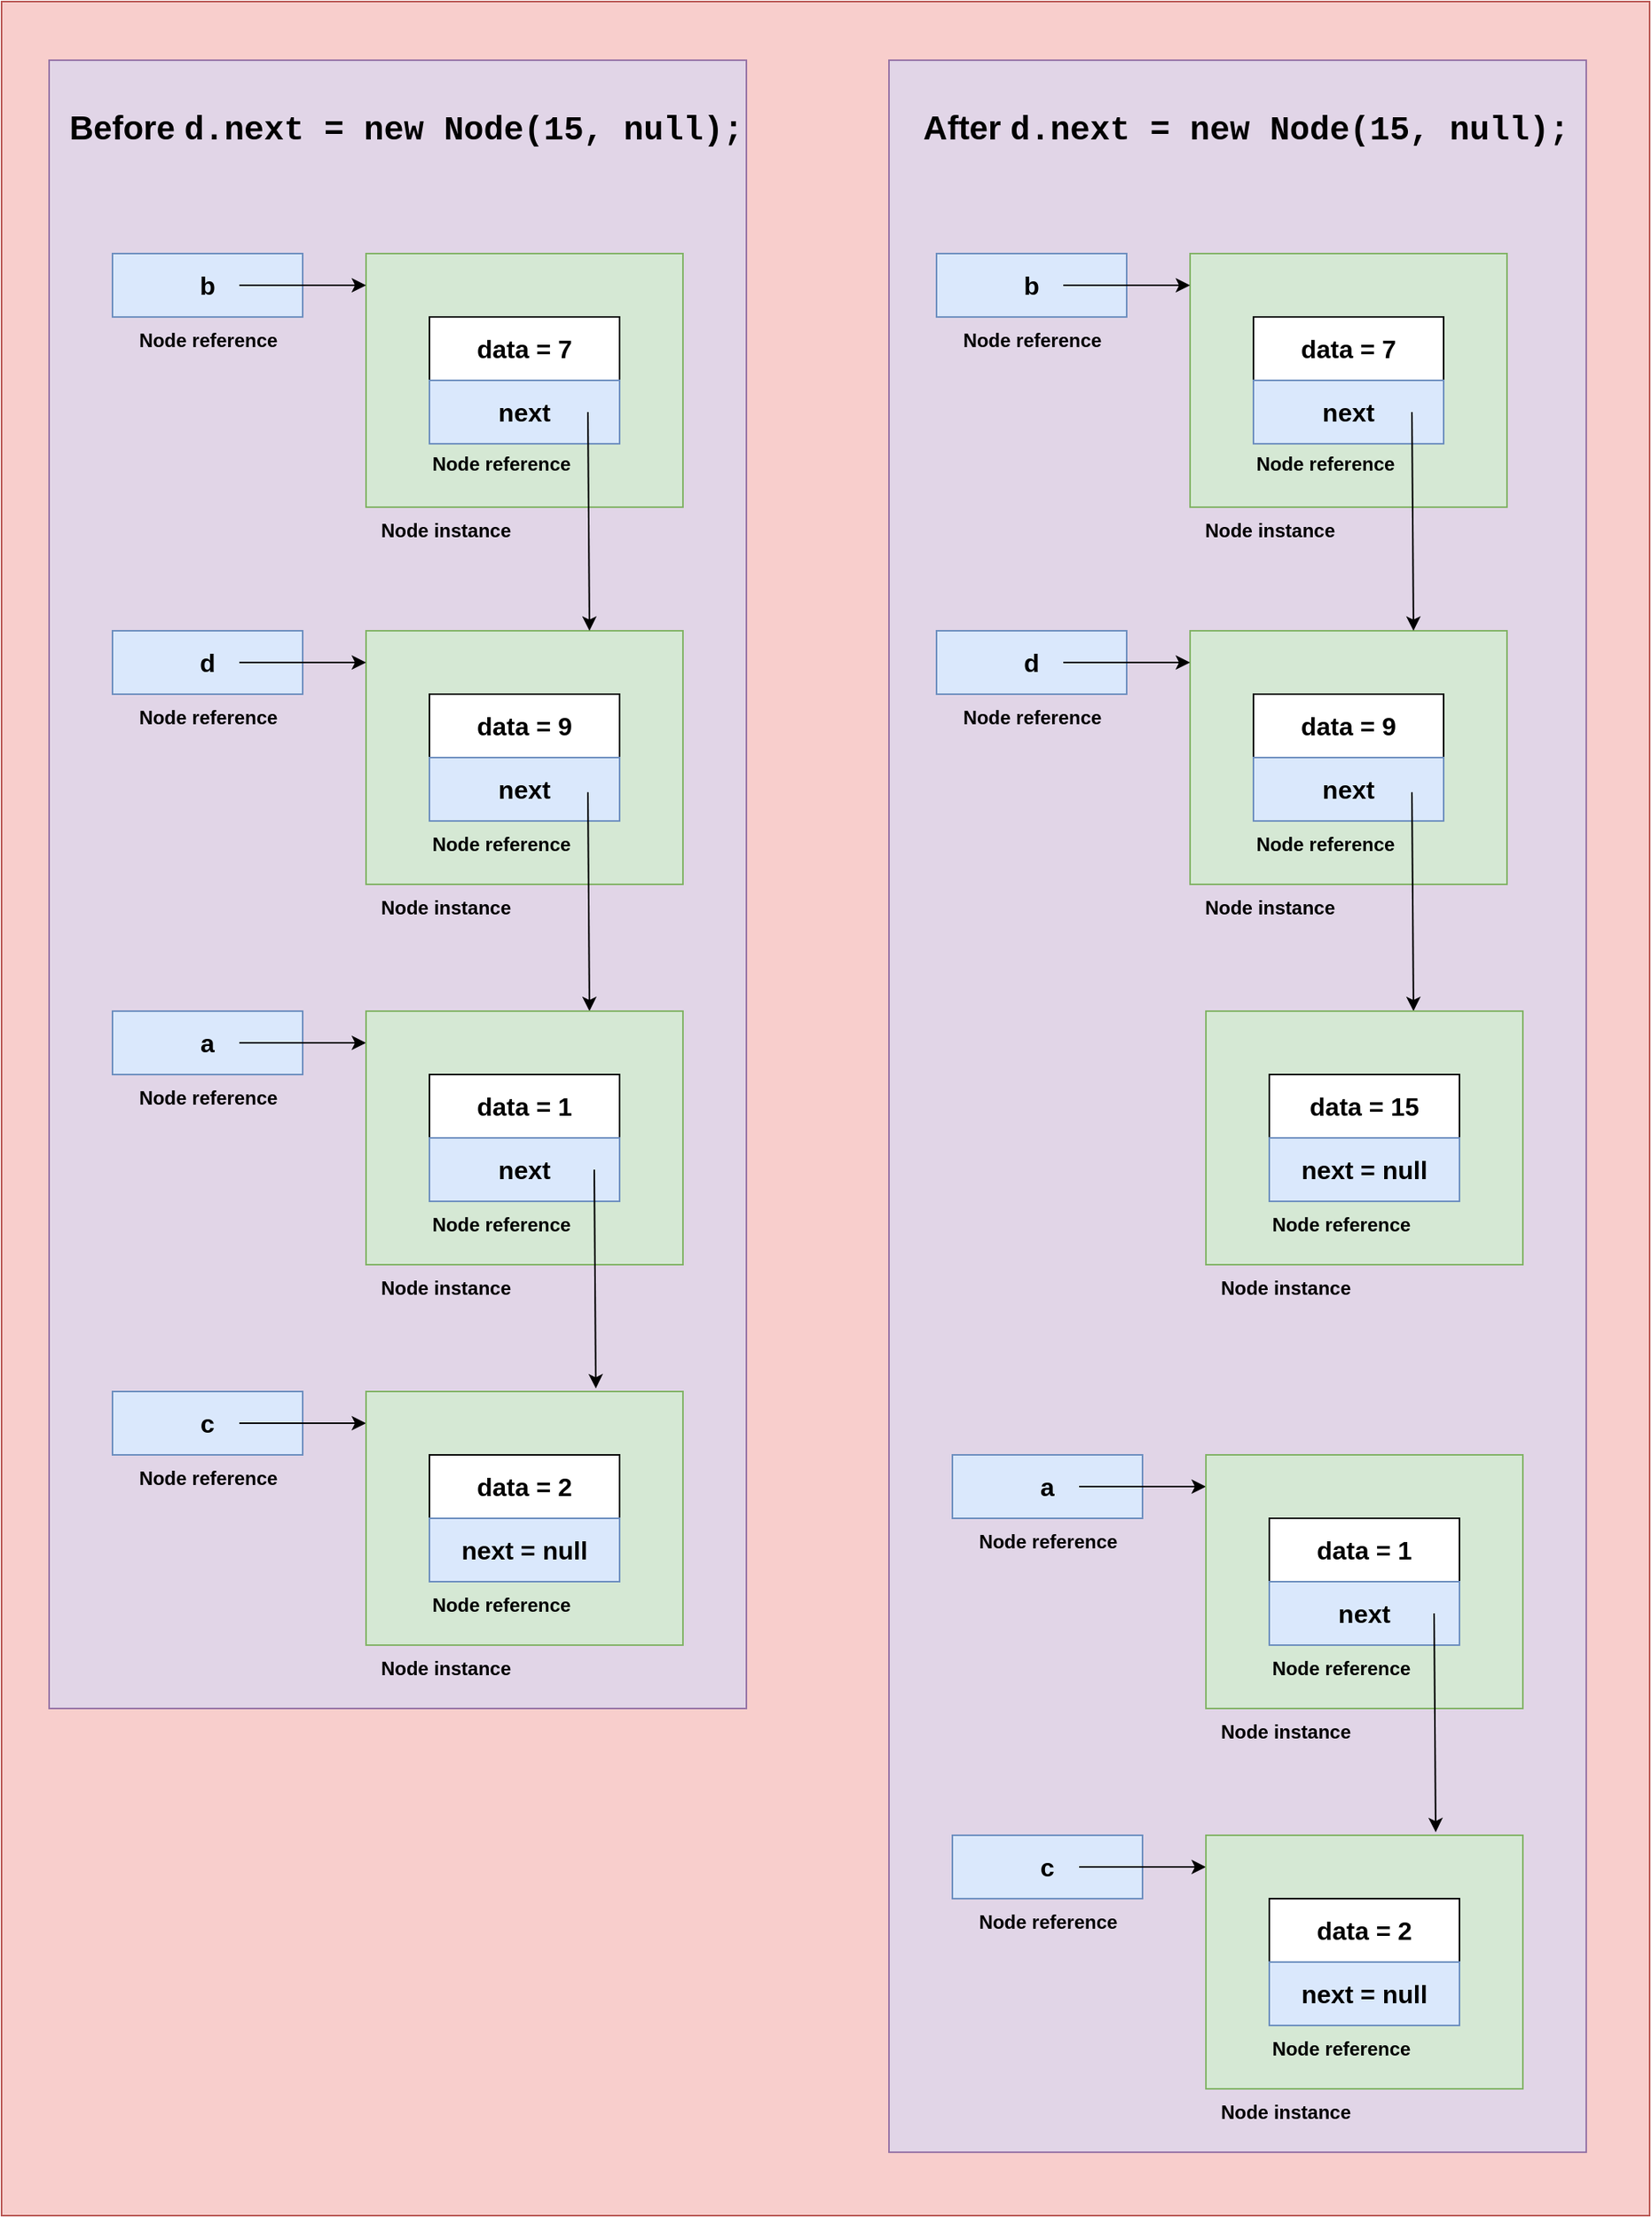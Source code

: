 <mxfile version="24.2.3" type="github">
  <diagram name="Page-1" id="-98pJoUqqj__4yH2-iSp">
    <mxGraphModel dx="1224" dy="700" grid="1" gridSize="10" guides="1" tooltips="1" connect="1" arrows="1" fold="1" page="1" pageScale="1" pageWidth="850" pageHeight="1100" math="0" shadow="0">
      <root>
        <mxCell id="0" />
        <mxCell id="1" parent="0" />
        <mxCell id="me1G7gAer3CvM7mz6-fR-60" value="" style="rounded=0;whiteSpace=wrap;html=1;fillColor=#f8cecc;strokeColor=#b85450;fontStyle=1" vertex="1" parent="1">
          <mxGeometry x="200" y="3" width="1040" height="1397" as="geometry" />
        </mxCell>
        <mxCell id="me1G7gAer3CvM7mz6-fR-56" value="" style="rounded=0;whiteSpace=wrap;html=1;fillColor=#e1d5e7;strokeColor=#9673a6;fontStyle=1" vertex="1" parent="1">
          <mxGeometry x="760" y="40" width="440" height="1320" as="geometry" />
        </mxCell>
        <mxCell id="4dctXpntgjXw3aF1l8x9-28" value="" style="rounded=0;whiteSpace=wrap;html=1;fillColor=#e1d5e7;strokeColor=#9673a6;fontStyle=1" parent="1" vertex="1">
          <mxGeometry x="230" y="40" width="440" height="1040" as="geometry" />
        </mxCell>
        <mxCell id="4dctXpntgjXw3aF1l8x9-5" value="" style="rounded=0;whiteSpace=wrap;html=1;fontSize=16;fillColor=#d5e8d4;strokeColor=#82b366;fontStyle=1" parent="1" vertex="1">
          <mxGeometry x="430" y="400" width="200" height="160" as="geometry" />
        </mxCell>
        <mxCell id="4dctXpntgjXw3aF1l8x9-1" value="d" style="rounded=0;whiteSpace=wrap;html=1;fontSize=16;fillColor=#dae8fc;strokeColor=#6c8ebf;fontStyle=1" parent="1" vertex="1">
          <mxGeometry x="270" y="400" width="120" height="40" as="geometry" />
        </mxCell>
        <mxCell id="4dctXpntgjXw3aF1l8x9-2" value="" style="endArrow=classic;html=1;rounded=0;fontSize=16;fontStyle=1" parent="1" edge="1">
          <mxGeometry width="50" height="50" relative="1" as="geometry">
            <mxPoint x="350" y="420" as="sourcePoint" />
            <mxPoint x="430" y="420" as="targetPoint" />
          </mxGeometry>
        </mxCell>
        <mxCell id="4dctXpntgjXw3aF1l8x9-3" value="data = 9" style="rounded=0;whiteSpace=wrap;html=1;fontSize=16;fontStyle=1" parent="1" vertex="1">
          <mxGeometry x="470" y="440" width="120" height="40" as="geometry" />
        </mxCell>
        <mxCell id="4dctXpntgjXw3aF1l8x9-6" value="next" style="rounded=0;whiteSpace=wrap;html=1;fontSize=16;fillColor=#dae8fc;strokeColor=#6c8ebf;fontStyle=1" parent="1" vertex="1">
          <mxGeometry x="470" y="480" width="120" height="40" as="geometry" />
        </mxCell>
        <mxCell id="4dctXpntgjXw3aF1l8x9-7" value="" style="endArrow=classic;html=1;rounded=0;entryX=0.605;entryY=-0.012;entryDx=0;entryDy=0;entryPerimeter=0;fontSize=16;fontStyle=1" parent="1" edge="1">
          <mxGeometry width="50" height="50" relative="1" as="geometry">
            <mxPoint x="570" y="501.92" as="sourcePoint" />
            <mxPoint x="571" y="640.0" as="targetPoint" />
          </mxGeometry>
        </mxCell>
        <mxCell id="4dctXpntgjXw3aF1l8x9-16" value="a" style="rounded=0;whiteSpace=wrap;html=1;fontSize=16;fillColor=#dae8fc;strokeColor=#6c8ebf;fontStyle=1" parent="1" vertex="1">
          <mxGeometry x="270" y="640" width="120" height="40" as="geometry" />
        </mxCell>
        <mxCell id="4dctXpntgjXw3aF1l8x9-17" value="" style="endArrow=classic;html=1;rounded=0;fontSize=16;fontStyle=1" parent="1" edge="1">
          <mxGeometry width="50" height="50" relative="1" as="geometry">
            <mxPoint x="350" y="660" as="sourcePoint" />
            <mxPoint x="430" y="660" as="targetPoint" />
          </mxGeometry>
        </mxCell>
        <mxCell id="4dctXpntgjXw3aF1l8x9-18" value="" style="rounded=0;whiteSpace=wrap;html=1;fontSize=16;fillColor=#d5e8d4;strokeColor=#82b366;fontStyle=1" parent="1" vertex="1">
          <mxGeometry x="430" y="640" width="200" height="160" as="geometry" />
        </mxCell>
        <mxCell id="4dctXpntgjXw3aF1l8x9-19" value="data = 1" style="rounded=0;whiteSpace=wrap;html=1;fontSize=16;fontStyle=1" parent="1" vertex="1">
          <mxGeometry x="470" y="680" width="120" height="40" as="geometry" />
        </mxCell>
        <mxCell id="4dctXpntgjXw3aF1l8x9-20" value="next" style="rounded=0;whiteSpace=wrap;html=1;fontSize=16;fillColor=#dae8fc;strokeColor=#6c8ebf;fontStyle=1" parent="1" vertex="1">
          <mxGeometry x="470" y="720" width="120" height="40" as="geometry" />
        </mxCell>
        <mxCell id="4dctXpntgjXw3aF1l8x9-22" value="" style="rounded=0;whiteSpace=wrap;html=1;fontSize=16;fillColor=#d5e8d4;strokeColor=#82b366;fontStyle=1" parent="1" vertex="1">
          <mxGeometry x="430" y="162" width="200" height="160" as="geometry" />
        </mxCell>
        <mxCell id="4dctXpntgjXw3aF1l8x9-23" value="b" style="rounded=0;whiteSpace=wrap;html=1;fontSize=16;fillColor=#dae8fc;strokeColor=#6c8ebf;fontStyle=1" parent="1" vertex="1">
          <mxGeometry x="270" y="162" width="120" height="40" as="geometry" />
        </mxCell>
        <mxCell id="4dctXpntgjXw3aF1l8x9-24" value="" style="endArrow=classic;html=1;rounded=0;fontSize=16;fontStyle=1" parent="1" edge="1">
          <mxGeometry width="50" height="50" relative="1" as="geometry">
            <mxPoint x="350" y="182" as="sourcePoint" />
            <mxPoint x="430" y="182" as="targetPoint" />
          </mxGeometry>
        </mxCell>
        <mxCell id="4dctXpntgjXw3aF1l8x9-25" value="data = 7" style="rounded=0;whiteSpace=wrap;html=1;fontSize=16;fontStyle=1" parent="1" vertex="1">
          <mxGeometry x="470" y="202" width="120" height="40" as="geometry" />
        </mxCell>
        <mxCell id="4dctXpntgjXw3aF1l8x9-26" value="next" style="rounded=0;whiteSpace=wrap;html=1;fontSize=16;fillColor=#dae8fc;strokeColor=#6c8ebf;fontStyle=1" parent="1" vertex="1">
          <mxGeometry x="470" y="242" width="120" height="40" as="geometry" />
        </mxCell>
        <mxCell id="4dctXpntgjXw3aF1l8x9-27" value="" style="endArrow=classic;html=1;rounded=0;entryX=0.605;entryY=-0.012;entryDx=0;entryDy=0;entryPerimeter=0;fontSize=16;fontStyle=1" parent="1" edge="1">
          <mxGeometry width="50" height="50" relative="1" as="geometry">
            <mxPoint x="570" y="262" as="sourcePoint" />
            <mxPoint x="571" y="400" as="targetPoint" />
          </mxGeometry>
        </mxCell>
        <mxCell id="4dctXpntgjXw3aF1l8x9-29" value="Node reference" style="text;html=1;align=center;verticalAlign=middle;resizable=0;points=[];autosize=1;strokeColor=none;fillColor=none;fontStyle=1" parent="1" vertex="1">
          <mxGeometry x="275" y="202" width="110" height="30" as="geometry" />
        </mxCell>
        <mxCell id="4dctXpntgjXw3aF1l8x9-30" value="Node reference" style="text;html=1;align=center;verticalAlign=middle;resizable=0;points=[];autosize=1;strokeColor=none;fillColor=none;fontStyle=1" parent="1" vertex="1">
          <mxGeometry x="275" y="440" width="110" height="30" as="geometry" />
        </mxCell>
        <mxCell id="4dctXpntgjXw3aF1l8x9-31" value="Node reference" style="text;html=1;align=center;verticalAlign=middle;resizable=0;points=[];autosize=1;strokeColor=none;fillColor=none;fontStyle=1" parent="1" vertex="1">
          <mxGeometry x="275" y="680" width="110" height="30" as="geometry" />
        </mxCell>
        <mxCell id="4dctXpntgjXw3aF1l8x9-35" value="Node instance" style="text;html=1;align=center;verticalAlign=middle;resizable=0;points=[];autosize=1;strokeColor=none;fillColor=none;fontStyle=1" parent="1" vertex="1">
          <mxGeometry x="430" y="322" width="100" height="30" as="geometry" />
        </mxCell>
        <mxCell id="4dctXpntgjXw3aF1l8x9-36" value="Node instance" style="text;html=1;align=center;verticalAlign=middle;resizable=0;points=[];autosize=1;strokeColor=none;fillColor=none;fontStyle=1" parent="1" vertex="1">
          <mxGeometry x="430" y="560" width="100" height="30" as="geometry" />
        </mxCell>
        <mxCell id="4dctXpntgjXw3aF1l8x9-37" value="Node instance" style="text;html=1;align=center;verticalAlign=middle;resizable=0;points=[];autosize=1;strokeColor=none;fillColor=none;fontStyle=1" parent="1" vertex="1">
          <mxGeometry x="430" y="800" width="100" height="30" as="geometry" />
        </mxCell>
        <mxCell id="4dctXpntgjXw3aF1l8x9-39" value="Node reference" style="text;html=1;align=center;verticalAlign=middle;resizable=0;points=[];autosize=1;strokeColor=none;fillColor=none;fontStyle=1" parent="1" vertex="1">
          <mxGeometry x="460" y="280" width="110" height="30" as="geometry" />
        </mxCell>
        <mxCell id="4dctXpntgjXw3aF1l8x9-40" value="Node reference" style="text;html=1;align=center;verticalAlign=middle;resizable=0;points=[];autosize=1;strokeColor=none;fillColor=none;fontStyle=1" parent="1" vertex="1">
          <mxGeometry x="460" y="520" width="110" height="30" as="geometry" />
        </mxCell>
        <mxCell id="4dctXpntgjXw3aF1l8x9-41" value="Node reference" style="text;html=1;align=center;verticalAlign=middle;resizable=0;points=[];autosize=1;strokeColor=none;fillColor=none;fontStyle=1" parent="1" vertex="1">
          <mxGeometry x="460" y="760" width="110" height="30" as="geometry" />
        </mxCell>
        <mxCell id="me1G7gAer3CvM7mz6-fR-1" value="" style="endArrow=classic;html=1;rounded=0;entryX=0.605;entryY=-0.012;entryDx=0;entryDy=0;entryPerimeter=0;fontSize=16;fontStyle=1" edge="1" parent="1">
          <mxGeometry width="50" height="50" relative="1" as="geometry">
            <mxPoint x="574" y="740" as="sourcePoint" />
            <mxPoint x="575" y="878.08" as="targetPoint" />
          </mxGeometry>
        </mxCell>
        <mxCell id="me1G7gAer3CvM7mz6-fR-3" value="c" style="rounded=0;whiteSpace=wrap;html=1;fontSize=16;fillColor=#dae8fc;strokeColor=#6c8ebf;fontStyle=1" vertex="1" parent="1">
          <mxGeometry x="270" y="880" width="120" height="40" as="geometry" />
        </mxCell>
        <mxCell id="me1G7gAer3CvM7mz6-fR-4" value="" style="endArrow=classic;html=1;rounded=0;fontSize=16;fontStyle=1" edge="1" parent="1">
          <mxGeometry width="50" height="50" relative="1" as="geometry">
            <mxPoint x="350" y="900" as="sourcePoint" />
            <mxPoint x="430" y="900" as="targetPoint" />
          </mxGeometry>
        </mxCell>
        <mxCell id="me1G7gAer3CvM7mz6-fR-5" value="" style="rounded=0;whiteSpace=wrap;html=1;fontSize=16;fillColor=#d5e8d4;strokeColor=#82b366;fontStyle=1" vertex="1" parent="1">
          <mxGeometry x="430" y="880" width="200" height="160" as="geometry" />
        </mxCell>
        <mxCell id="me1G7gAer3CvM7mz6-fR-6" value="data = 2" style="rounded=0;whiteSpace=wrap;html=1;fontSize=16;fontStyle=1" vertex="1" parent="1">
          <mxGeometry x="470" y="920" width="120" height="40" as="geometry" />
        </mxCell>
        <mxCell id="me1G7gAer3CvM7mz6-fR-7" value="next = null" style="rounded=0;whiteSpace=wrap;html=1;fontSize=16;fillColor=#dae8fc;strokeColor=#6c8ebf;fontStyle=1" vertex="1" parent="1">
          <mxGeometry x="470" y="960" width="120" height="40" as="geometry" />
        </mxCell>
        <mxCell id="me1G7gAer3CvM7mz6-fR-8" value="Node reference" style="text;html=1;align=center;verticalAlign=middle;resizable=0;points=[];autosize=1;strokeColor=none;fillColor=none;fontStyle=1" vertex="1" parent="1">
          <mxGeometry x="275" y="920" width="110" height="30" as="geometry" />
        </mxCell>
        <mxCell id="me1G7gAer3CvM7mz6-fR-9" value="Node instance" style="text;html=1;align=center;verticalAlign=middle;resizable=0;points=[];autosize=1;strokeColor=none;fillColor=none;fontStyle=1" vertex="1" parent="1">
          <mxGeometry x="430" y="1040" width="100" height="30" as="geometry" />
        </mxCell>
        <mxCell id="me1G7gAer3CvM7mz6-fR-10" value="Node reference" style="text;html=1;align=center;verticalAlign=middle;resizable=0;points=[];autosize=1;strokeColor=none;fillColor=none;fontStyle=1" vertex="1" parent="1">
          <mxGeometry x="460" y="1000" width="110" height="30" as="geometry" />
        </mxCell>
        <mxCell id="me1G7gAer3CvM7mz6-fR-13" value="" style="rounded=0;whiteSpace=wrap;html=1;fontSize=16;fillColor=#d5e8d4;strokeColor=#82b366;fontStyle=1" vertex="1" parent="1">
          <mxGeometry x="950" y="400" width="200" height="160" as="geometry" />
        </mxCell>
        <mxCell id="me1G7gAer3CvM7mz6-fR-14" value="d" style="rounded=0;whiteSpace=wrap;html=1;fontSize=16;fillColor=#dae8fc;strokeColor=#6c8ebf;fontStyle=1" vertex="1" parent="1">
          <mxGeometry x="790" y="400" width="120" height="40" as="geometry" />
        </mxCell>
        <mxCell id="me1G7gAer3CvM7mz6-fR-15" value="" style="endArrow=classic;html=1;rounded=0;fontSize=16;fontStyle=1" edge="1" parent="1">
          <mxGeometry width="50" height="50" relative="1" as="geometry">
            <mxPoint x="870" y="420" as="sourcePoint" />
            <mxPoint x="950" y="420" as="targetPoint" />
          </mxGeometry>
        </mxCell>
        <mxCell id="me1G7gAer3CvM7mz6-fR-16" value="data = 9" style="rounded=0;whiteSpace=wrap;html=1;fontSize=16;fontStyle=1" vertex="1" parent="1">
          <mxGeometry x="990" y="440" width="120" height="40" as="geometry" />
        </mxCell>
        <mxCell id="me1G7gAer3CvM7mz6-fR-17" value="next" style="rounded=0;whiteSpace=wrap;html=1;fontSize=16;fillColor=#dae8fc;strokeColor=#6c8ebf;fontStyle=1" vertex="1" parent="1">
          <mxGeometry x="990" y="480" width="120" height="40" as="geometry" />
        </mxCell>
        <mxCell id="me1G7gAer3CvM7mz6-fR-18" value="" style="endArrow=classic;html=1;rounded=0;entryX=0.605;entryY=-0.012;entryDx=0;entryDy=0;entryPerimeter=0;fontSize=16;fontStyle=1" edge="1" parent="1">
          <mxGeometry width="50" height="50" relative="1" as="geometry">
            <mxPoint x="1090" y="501.92" as="sourcePoint" />
            <mxPoint x="1091" y="640.0" as="targetPoint" />
          </mxGeometry>
        </mxCell>
        <mxCell id="me1G7gAer3CvM7mz6-fR-19" value="a" style="rounded=0;whiteSpace=wrap;html=1;fontSize=16;fillColor=#dae8fc;strokeColor=#6c8ebf;fontStyle=1" vertex="1" parent="1">
          <mxGeometry x="800" y="920" width="120" height="40" as="geometry" />
        </mxCell>
        <mxCell id="me1G7gAer3CvM7mz6-fR-20" value="" style="endArrow=classic;html=1;rounded=0;fontSize=16;fontStyle=1" edge="1" parent="1">
          <mxGeometry width="50" height="50" relative="1" as="geometry">
            <mxPoint x="880" y="940" as="sourcePoint" />
            <mxPoint x="960" y="940" as="targetPoint" />
          </mxGeometry>
        </mxCell>
        <mxCell id="me1G7gAer3CvM7mz6-fR-21" value="" style="rounded=0;whiteSpace=wrap;html=1;fontSize=16;fillColor=#d5e8d4;strokeColor=#82b366;fontStyle=1" vertex="1" parent="1">
          <mxGeometry x="960" y="920" width="200" height="160" as="geometry" />
        </mxCell>
        <mxCell id="me1G7gAer3CvM7mz6-fR-22" value="data = 1" style="rounded=0;whiteSpace=wrap;html=1;fontSize=16;fontStyle=1" vertex="1" parent="1">
          <mxGeometry x="1000" y="960" width="120" height="40" as="geometry" />
        </mxCell>
        <mxCell id="me1G7gAer3CvM7mz6-fR-23" value="next" style="rounded=0;whiteSpace=wrap;html=1;fontSize=16;fillColor=#dae8fc;strokeColor=#6c8ebf;fontStyle=1" vertex="1" parent="1">
          <mxGeometry x="1000" y="1000" width="120" height="40" as="geometry" />
        </mxCell>
        <mxCell id="me1G7gAer3CvM7mz6-fR-24" value="" style="rounded=0;whiteSpace=wrap;html=1;fontSize=16;fillColor=#d5e8d4;strokeColor=#82b366;fontStyle=1" vertex="1" parent="1">
          <mxGeometry x="950" y="162" width="200" height="160" as="geometry" />
        </mxCell>
        <mxCell id="me1G7gAer3CvM7mz6-fR-25" value="b" style="rounded=0;whiteSpace=wrap;html=1;fontSize=16;fillColor=#dae8fc;strokeColor=#6c8ebf;fontStyle=1" vertex="1" parent="1">
          <mxGeometry x="790" y="162" width="120" height="40" as="geometry" />
        </mxCell>
        <mxCell id="me1G7gAer3CvM7mz6-fR-26" value="" style="endArrow=classic;html=1;rounded=0;fontSize=16;fontStyle=1" edge="1" parent="1">
          <mxGeometry width="50" height="50" relative="1" as="geometry">
            <mxPoint x="870" y="182" as="sourcePoint" />
            <mxPoint x="950" y="182" as="targetPoint" />
          </mxGeometry>
        </mxCell>
        <mxCell id="me1G7gAer3CvM7mz6-fR-27" value="data = 7" style="rounded=0;whiteSpace=wrap;html=1;fontSize=16;fontStyle=1" vertex="1" parent="1">
          <mxGeometry x="990" y="202" width="120" height="40" as="geometry" />
        </mxCell>
        <mxCell id="me1G7gAer3CvM7mz6-fR-28" value="next" style="rounded=0;whiteSpace=wrap;html=1;fontSize=16;fillColor=#dae8fc;strokeColor=#6c8ebf;fontStyle=1" vertex="1" parent="1">
          <mxGeometry x="990" y="242" width="120" height="40" as="geometry" />
        </mxCell>
        <mxCell id="me1G7gAer3CvM7mz6-fR-29" value="" style="endArrow=classic;html=1;rounded=0;entryX=0.605;entryY=-0.012;entryDx=0;entryDy=0;entryPerimeter=0;fontSize=16;fontStyle=1" edge="1" parent="1">
          <mxGeometry width="50" height="50" relative="1" as="geometry">
            <mxPoint x="1090" y="262" as="sourcePoint" />
            <mxPoint x="1091" y="400" as="targetPoint" />
          </mxGeometry>
        </mxCell>
        <mxCell id="me1G7gAer3CvM7mz6-fR-30" value="Node reference" style="text;html=1;align=center;verticalAlign=middle;resizable=0;points=[];autosize=1;strokeColor=none;fillColor=none;fontStyle=1" vertex="1" parent="1">
          <mxGeometry x="795" y="202" width="110" height="30" as="geometry" />
        </mxCell>
        <mxCell id="me1G7gAer3CvM7mz6-fR-31" value="Node reference" style="text;html=1;align=center;verticalAlign=middle;resizable=0;points=[];autosize=1;strokeColor=none;fillColor=none;fontStyle=1" vertex="1" parent="1">
          <mxGeometry x="795" y="440" width="110" height="30" as="geometry" />
        </mxCell>
        <mxCell id="me1G7gAer3CvM7mz6-fR-32" value="Node reference" style="text;html=1;align=center;verticalAlign=middle;resizable=0;points=[];autosize=1;strokeColor=none;fillColor=none;fontStyle=1" vertex="1" parent="1">
          <mxGeometry x="805" y="960" width="110" height="30" as="geometry" />
        </mxCell>
        <mxCell id="me1G7gAer3CvM7mz6-fR-33" value="Node instance" style="text;html=1;align=center;verticalAlign=middle;resizable=0;points=[];autosize=1;strokeColor=none;fillColor=none;fontStyle=1" vertex="1" parent="1">
          <mxGeometry x="950" y="322" width="100" height="30" as="geometry" />
        </mxCell>
        <mxCell id="me1G7gAer3CvM7mz6-fR-34" value="Node instance" style="text;html=1;align=center;verticalAlign=middle;resizable=0;points=[];autosize=1;strokeColor=none;fillColor=none;fontStyle=1" vertex="1" parent="1">
          <mxGeometry x="950" y="560" width="100" height="30" as="geometry" />
        </mxCell>
        <mxCell id="me1G7gAer3CvM7mz6-fR-35" value="Node instance" style="text;html=1;align=center;verticalAlign=middle;resizable=0;points=[];autosize=1;strokeColor=none;fillColor=none;fontStyle=1" vertex="1" parent="1">
          <mxGeometry x="960" y="1080" width="100" height="30" as="geometry" />
        </mxCell>
        <mxCell id="me1G7gAer3CvM7mz6-fR-36" value="Node reference" style="text;html=1;align=center;verticalAlign=middle;resizable=0;points=[];autosize=1;strokeColor=none;fillColor=none;fontStyle=1" vertex="1" parent="1">
          <mxGeometry x="980" y="280" width="110" height="30" as="geometry" />
        </mxCell>
        <mxCell id="me1G7gAer3CvM7mz6-fR-37" value="Node reference" style="text;html=1;align=center;verticalAlign=middle;resizable=0;points=[];autosize=1;strokeColor=none;fillColor=none;fontStyle=1" vertex="1" parent="1">
          <mxGeometry x="980" y="520" width="110" height="30" as="geometry" />
        </mxCell>
        <mxCell id="me1G7gAer3CvM7mz6-fR-38" value="Node reference" style="text;html=1;align=center;verticalAlign=middle;resizable=0;points=[];autosize=1;strokeColor=none;fillColor=none;fontStyle=1" vertex="1" parent="1">
          <mxGeometry x="990" y="1040" width="110" height="30" as="geometry" />
        </mxCell>
        <mxCell id="me1G7gAer3CvM7mz6-fR-39" value="" style="endArrow=classic;html=1;rounded=0;entryX=0.605;entryY=-0.012;entryDx=0;entryDy=0;entryPerimeter=0;fontSize=16;fontStyle=1" edge="1" parent="1">
          <mxGeometry width="50" height="50" relative="1" as="geometry">
            <mxPoint x="1104" y="1020" as="sourcePoint" />
            <mxPoint x="1105" y="1158.08" as="targetPoint" />
          </mxGeometry>
        </mxCell>
        <mxCell id="me1G7gAer3CvM7mz6-fR-40" value="c" style="rounded=0;whiteSpace=wrap;html=1;fontSize=16;fillColor=#dae8fc;strokeColor=#6c8ebf;fontStyle=1" vertex="1" parent="1">
          <mxGeometry x="800" y="1160" width="120" height="40" as="geometry" />
        </mxCell>
        <mxCell id="me1G7gAer3CvM7mz6-fR-41" value="" style="endArrow=classic;html=1;rounded=0;fontSize=16;fontStyle=1" edge="1" parent="1">
          <mxGeometry width="50" height="50" relative="1" as="geometry">
            <mxPoint x="880" y="1180" as="sourcePoint" />
            <mxPoint x="960" y="1180" as="targetPoint" />
          </mxGeometry>
        </mxCell>
        <mxCell id="me1G7gAer3CvM7mz6-fR-42" value="" style="rounded=0;whiteSpace=wrap;html=1;fontSize=16;fillColor=#d5e8d4;strokeColor=#82b366;fontStyle=1" vertex="1" parent="1">
          <mxGeometry x="960" y="1160" width="200" height="160" as="geometry" />
        </mxCell>
        <mxCell id="me1G7gAer3CvM7mz6-fR-43" value="data = 2" style="rounded=0;whiteSpace=wrap;html=1;fontSize=16;fontStyle=1" vertex="1" parent="1">
          <mxGeometry x="1000" y="1200" width="120" height="40" as="geometry" />
        </mxCell>
        <mxCell id="me1G7gAer3CvM7mz6-fR-44" value="next = null" style="rounded=0;whiteSpace=wrap;html=1;fontSize=16;fillColor=#dae8fc;strokeColor=#6c8ebf;fontStyle=1" vertex="1" parent="1">
          <mxGeometry x="1000" y="1240" width="120" height="40" as="geometry" />
        </mxCell>
        <mxCell id="me1G7gAer3CvM7mz6-fR-45" value="Node reference" style="text;html=1;align=center;verticalAlign=middle;resizable=0;points=[];autosize=1;strokeColor=none;fillColor=none;fontStyle=1" vertex="1" parent="1">
          <mxGeometry x="805" y="1200" width="110" height="30" as="geometry" />
        </mxCell>
        <mxCell id="me1G7gAer3CvM7mz6-fR-46" value="Node instance" style="text;html=1;align=center;verticalAlign=middle;resizable=0;points=[];autosize=1;strokeColor=none;fillColor=none;fontStyle=1" vertex="1" parent="1">
          <mxGeometry x="960" y="1320" width="100" height="30" as="geometry" />
        </mxCell>
        <mxCell id="me1G7gAer3CvM7mz6-fR-47" value="Node reference" style="text;html=1;align=center;verticalAlign=middle;resizable=0;points=[];autosize=1;strokeColor=none;fillColor=none;fontStyle=1" vertex="1" parent="1">
          <mxGeometry x="990" y="1280" width="110" height="30" as="geometry" />
        </mxCell>
        <mxCell id="me1G7gAer3CvM7mz6-fR-48" value="" style="rounded=0;whiteSpace=wrap;html=1;fontSize=16;fillColor=#d5e8d4;strokeColor=#82b366;fontStyle=1" vertex="1" parent="1">
          <mxGeometry x="960" y="640" width="200" height="160" as="geometry" />
        </mxCell>
        <mxCell id="me1G7gAer3CvM7mz6-fR-51" value="data = 15" style="rounded=0;whiteSpace=wrap;html=1;fontSize=16;fontStyle=1" vertex="1" parent="1">
          <mxGeometry x="1000" y="680" width="120" height="40" as="geometry" />
        </mxCell>
        <mxCell id="me1G7gAer3CvM7mz6-fR-52" value="next = null" style="rounded=0;whiteSpace=wrap;html=1;fontSize=16;fillColor=#dae8fc;strokeColor=#6c8ebf;fontStyle=1" vertex="1" parent="1">
          <mxGeometry x="1000" y="720" width="120" height="40" as="geometry" />
        </mxCell>
        <mxCell id="me1G7gAer3CvM7mz6-fR-54" value="Node instance" style="text;html=1;align=center;verticalAlign=middle;resizable=0;points=[];autosize=1;strokeColor=none;fillColor=none;fontStyle=1" vertex="1" parent="1">
          <mxGeometry x="960" y="800" width="100" height="30" as="geometry" />
        </mxCell>
        <mxCell id="me1G7gAer3CvM7mz6-fR-55" value="Node reference" style="text;html=1;align=center;verticalAlign=middle;resizable=0;points=[];autosize=1;strokeColor=none;fillColor=none;fontStyle=1" vertex="1" parent="1">
          <mxGeometry x="990" y="760" width="110" height="30" as="geometry" />
        </mxCell>
        <mxCell id="me1G7gAer3CvM7mz6-fR-58" value="Before&amp;nbsp;&lt;span style=&quot;color: inherit; font-family: SFMono-Regular, Menlo, Monaco, Consolas, &amp;quot;Liberation Mono&amp;quot;, &amp;quot;Courier New&amp;quot;, monospace; font-size: 21px; text-align: left; background-color: initial;&quot;&gt;d.next = new Node(15, null);&lt;/span&gt;" style="text;html=1;align=center;verticalAlign=middle;resizable=0;points=[];autosize=1;strokeColor=none;fillColor=none;fontSize=21;fontStyle=1" vertex="1" parent="1">
          <mxGeometry x="230" y="63" width="450" height="40" as="geometry" />
        </mxCell>
        <mxCell id="me1G7gAer3CvM7mz6-fR-59" value="After&amp;nbsp;&lt;span style=&quot;color: inherit; font-family: SFMono-Regular, Menlo, Monaco, Consolas, &amp;quot;Liberation Mono&amp;quot;, &amp;quot;Courier New&amp;quot;, monospace; font-size: 21px; text-align: left; background-color: initial;&quot;&gt;d.next = new Node(15, null);&lt;/span&gt;" style="text;html=1;align=center;verticalAlign=middle;resizable=0;points=[];autosize=1;strokeColor=none;fillColor=none;fontSize=21;fontStyle=1" vertex="1" parent="1">
          <mxGeometry x="770" y="63" width="430" height="40" as="geometry" />
        </mxCell>
      </root>
    </mxGraphModel>
  </diagram>
</mxfile>
